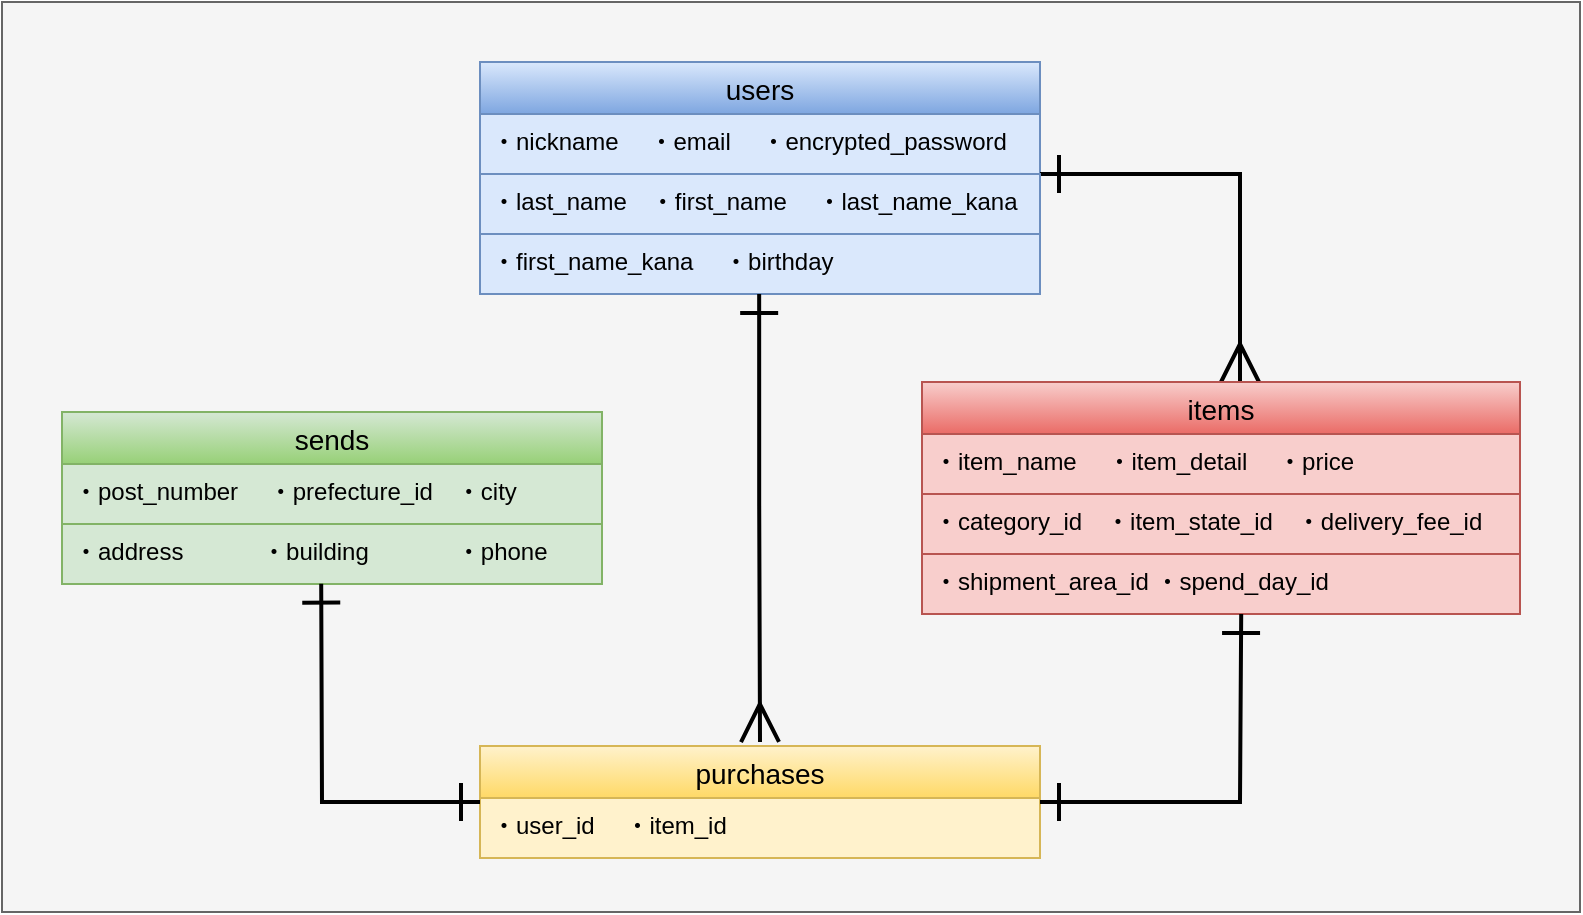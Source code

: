 <mxfile>
    <diagram id="FXVFMX-vL86593NODnQR" name="ページ1">
        <mxGraphModel dx="829" dy="947" grid="1" gridSize="10" guides="1" tooltips="1" connect="1" arrows="1" fold="1" page="1" pageScale="1" pageWidth="827" pageHeight="1169" math="0" shadow="0">
            <root>
                <mxCell id="0"/>
                <mxCell id="1" parent="0"/>
                <mxCell id="180" value="" style="group" vertex="1" connectable="0" parent="1">
                    <mxGeometry x="20" y="135" width="789" height="455" as="geometry"/>
                </mxCell>
                <mxCell id="173" value="" style="group;fillColor=#f5f5f5;strokeColor=#666666;fontColor=#333333;container=0;" parent="180" vertex="1" connectable="0">
                    <mxGeometry width="789" height="455" as="geometry"/>
                </mxCell>
                <mxCell id="138" value="users" style="swimlane;fontStyle=0;childLayout=stackLayout;horizontal=1;startSize=26;horizontalStack=0;resizeParent=1;resizeParentMax=0;resizeLast=0;collapsible=1;marginBottom=0;align=center;fontSize=14;gradientColor=#7ea6e0;fillColor=#dae8fc;strokeColor=#6c8ebf;fontColor=#000000;" parent="180" vertex="1">
                    <mxGeometry x="239" y="30" width="280" height="116" as="geometry"/>
                </mxCell>
                <mxCell id="139" value="・nickname　 ・email　 ・encrypted_password" style="text;spacingLeft=4;spacingRight=4;overflow=hidden;rotatable=0;points=[[0,0.5],[1,0.5]];portConstraint=eastwest;fontSize=12;fillColor=#dae8fc;strokeColor=#6c8ebf;fontColor=#000000;" parent="138" vertex="1">
                    <mxGeometry y="26" width="280" height="30" as="geometry"/>
                </mxCell>
                <mxCell id="168" style="edgeStyle=orthogonalEdgeStyle;rounded=0;orthogonalLoop=1;jettySize=auto;html=1;exitX=0;exitY=0.5;exitDx=0;exitDy=0;endArrow=ERmany;endFill=0;strokeWidth=2;startArrow=ERone;startFill=0;startSize=16;endSize=16;strokeColor=#000000;" parent="138" target="142" edge="1">
                    <mxGeometry relative="1" as="geometry">
                        <mxPoint x="178.98" y="173.968" as="targetPoint"/>
                        <mxPoint x="280" y="56" as="sourcePoint"/>
                        <Array as="points">
                            <mxPoint x="380" y="56"/>
                        </Array>
                    </mxGeometry>
                </mxCell>
                <mxCell id="140" value="・last_name　・first_name　 ・last_name_kana" style="text;spacingLeft=4;spacingRight=4;overflow=hidden;rotatable=0;points=[[0,0.5],[1,0.5]];portConstraint=eastwest;fontSize=12;fillColor=#dae8fc;strokeColor=#6c8ebf;fontColor=#000000;" parent="138" vertex="1">
                    <mxGeometry y="56" width="280" height="30" as="geometry"/>
                </mxCell>
                <mxCell id="141" value="・first_name_kana　 ・birthday" style="text;spacingLeft=4;spacingRight=4;overflow=hidden;rotatable=0;points=[[0,0.5],[1,0.5]];portConstraint=eastwest;fontSize=12;fillColor=#dae8fc;strokeColor=#6c8ebf;fontColor=#000000;" parent="138" vertex="1">
                    <mxGeometry y="86" width="280" height="30" as="geometry"/>
                </mxCell>
                <mxCell id="142" value="items" style="swimlane;fontStyle=0;childLayout=stackLayout;horizontal=1;startSize=26;horizontalStack=0;resizeParent=1;resizeParentMax=0;resizeLast=0;collapsible=1;marginBottom=0;align=center;fontSize=14;fillColor=#f8cecc;strokeColor=#b85450;gradientColor=#ea6b66;fontColor=#000000;" parent="180" vertex="1">
                    <mxGeometry x="460" y="190" width="299" height="116" as="geometry"/>
                </mxCell>
                <mxCell id="143" value="・item_name　 ・item_detail　 ・price" style="text;spacingLeft=4;spacingRight=4;overflow=hidden;rotatable=0;points=[[0,0.5],[1,0.5]];portConstraint=eastwest;fontSize=12;fillColor=#f8cecc;strokeColor=#b85450;fontColor=#000000;" parent="142" vertex="1">
                    <mxGeometry y="26" width="299" height="30" as="geometry"/>
                </mxCell>
                <mxCell id="144" value="・category_id　・item_state_id　・delivery_fee_id" style="text;spacingLeft=4;spacingRight=4;overflow=hidden;rotatable=0;points=[[0,0.5],[1,0.5]];portConstraint=eastwest;fontSize=12;fillColor=#f8cecc;strokeColor=#b85450;fontColor=#000000;" parent="142" vertex="1">
                    <mxGeometry y="56" width="299" height="30" as="geometry"/>
                </mxCell>
                <mxCell id="145" value="・shipment_area_id ・spend_day_id" style="text;spacingLeft=4;spacingRight=4;overflow=hidden;rotatable=0;points=[[0,0.5],[1,0.5]];portConstraint=eastwest;fontSize=12;fillColor=#f8cecc;strokeColor=#b85450;fontColor=#000000;" parent="142" vertex="1">
                    <mxGeometry y="86" width="299" height="30" as="geometry"/>
                </mxCell>
                <mxCell id="151" value="sends" style="swimlane;fontStyle=0;childLayout=stackLayout;horizontal=1;startSize=26;horizontalStack=0;resizeParent=1;resizeParentMax=0;resizeLast=0;collapsible=1;marginBottom=0;align=center;fontSize=14;gradientColor=#97d077;fillColor=#d5e8d4;strokeColor=#82b366;fontColor=#000000;" parent="180" vertex="1">
                    <mxGeometry x="30" y="205" width="270" height="86" as="geometry"/>
                </mxCell>
                <mxCell id="152" value="・post_number　 ・prefecture_id　・city" style="text;spacingLeft=4;spacingRight=4;overflow=hidden;rotatable=0;points=[[0,0.5],[1,0.5]];portConstraint=eastwest;fontSize=12;fillColor=#d5e8d4;strokeColor=#82b366;fontColor=#000000;" parent="151" vertex="1">
                    <mxGeometry y="26" width="270" height="30" as="geometry"/>
                </mxCell>
                <mxCell id="153" value="・address　　　 ・building  　   　 ・phone" style="text;spacingLeft=4;spacingRight=4;overflow=hidden;rotatable=0;points=[[0,0.5],[1,0.5]];portConstraint=eastwest;fontSize=12;fillColor=#d5e8d4;strokeColor=#82b366;fontColor=#000000;" parent="151" vertex="1">
                    <mxGeometry y="56" width="270" height="30" as="geometry"/>
                </mxCell>
                <mxCell id="156" value="purchases" style="swimlane;fontStyle=0;childLayout=stackLayout;horizontal=1;startSize=26;horizontalStack=0;resizeParent=1;resizeParentMax=0;resizeLast=0;collapsible=1;marginBottom=0;align=center;fontSize=14;gradientColor=#ffd966;fillColor=#fff2cc;strokeColor=#d6b656;fontColor=#000000;" parent="180" vertex="1">
                    <mxGeometry x="239" y="372" width="280" height="56" as="geometry"/>
                </mxCell>
                <mxCell id="157" value="・user_id　 ・item_id" style="text;spacingLeft=4;spacingRight=4;overflow=hidden;rotatable=0;points=[[0,0.5],[1,0.5]];portConstraint=eastwest;fontSize=12;fillColor=#fff2cc;strokeColor=#d6b656;fontColor=#000000;" parent="156" vertex="1">
                    <mxGeometry y="26" width="280" height="30" as="geometry"/>
                </mxCell>
                <mxCell id="170" style="rounded=0;orthogonalLoop=1;jettySize=auto;html=1;endArrow=ERone;endFill=0;strokeWidth=2;startArrow=ERone;startFill=0;startSize=16;endSize=16;entryX=0;entryY=0.5;entryDx=0;entryDy=0;exitX=0.48;exitY=0.994;exitDx=0;exitDy=0;exitPerimeter=0;strokeColor=#000000;" parent="180" source="153" target="156" edge="1">
                    <mxGeometry x="10" y="30" as="geometry">
                        <mxPoint x="139" y="410" as="targetPoint"/>
                        <mxPoint x="139" y="300" as="sourcePoint"/>
                        <Array as="points">
                            <mxPoint x="160" y="400"/>
                        </Array>
                    </mxGeometry>
                </mxCell>
                <mxCell id="171" style="rounded=0;orthogonalLoop=1;jettySize=auto;html=1;endArrow=ERone;endFill=0;strokeWidth=2;startArrow=ERone;startFill=0;startSize=16;endSize=16;entryX=1;entryY=0.5;entryDx=0;entryDy=0;exitX=0.48;exitY=0.994;exitDx=0;exitDy=0;exitPerimeter=0;strokeColor=#000000;" parent="180" target="156" edge="1">
                    <mxGeometry x="10" y="30" as="geometry">
                        <mxPoint x="717.04" y="411.02" as="targetPoint"/>
                        <mxPoint x="619.6" y="306.0" as="sourcePoint"/>
                        <Array as="points">
                            <mxPoint x="619" y="400"/>
                        </Array>
                    </mxGeometry>
                </mxCell>
                <mxCell id="172" style="edgeStyle=orthogonalEdgeStyle;rounded=0;orthogonalLoop=1;jettySize=auto;html=1;endArrow=ERmany;endFill=0;strokeWidth=2;startArrow=ERone;startFill=0;startSize=16;endSize=16;strokeColor=#000000;" parent="180" edge="1">
                    <mxGeometry x="10" y="30" as="geometry">
                        <mxPoint x="379" y="370" as="targetPoint"/>
                        <mxPoint x="378.58" y="146" as="sourcePoint"/>
                        <Array as="points">
                            <mxPoint x="378.58" y="252"/>
                        </Array>
                    </mxGeometry>
                </mxCell>
            </root>
        </mxGraphModel>
    </diagram>
</mxfile>
